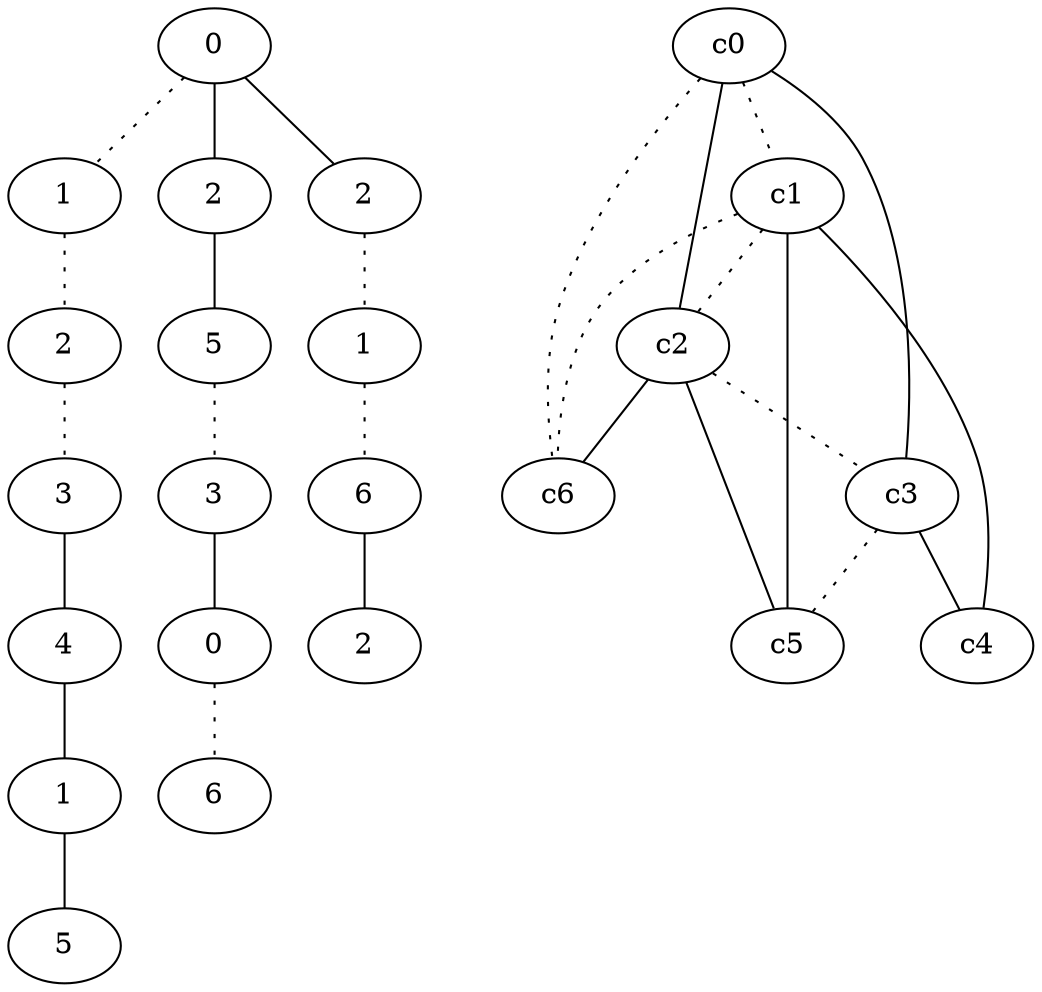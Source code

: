 graph {
a0[label=0];
a1[label=1];
a2[label=2];
a3[label=3];
a4[label=4];
a5[label=1];
a6[label=5];
a7[label=2];
a8[label=5];
a9[label=3];
a10[label=0];
a11[label=6];
a12[label=2];
a13[label=1];
a14[label=6];
a15[label=2];
a0 -- a1 [style=dotted];
a0 -- a7;
a0 -- a12;
a1 -- a2 [style=dotted];
a2 -- a3 [style=dotted];
a3 -- a4;
a4 -- a5;
a5 -- a6;
a7 -- a8;
a8 -- a9 [style=dotted];
a9 -- a10;
a10 -- a11 [style=dotted];
a12 -- a13 [style=dotted];
a13 -- a14 [style=dotted];
a14 -- a15;
c0 -- c1 [style=dotted];
c0 -- c2;
c0 -- c3;
c0 -- c6 [style=dotted];
c1 -- c2 [style=dotted];
c1 -- c4;
c1 -- c5;
c1 -- c6 [style=dotted];
c2 -- c3 [style=dotted];
c2 -- c5;
c2 -- c6;
c3 -- c4;
c3 -- c5 [style=dotted];
}
